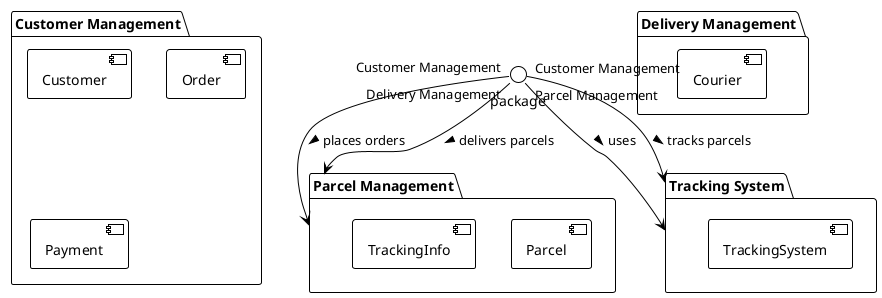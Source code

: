 @startuml CourierManagementSystem
!theme plain

package "Customer Management" {
    [Customer]
    [Order]
    [Payment]
}

package "Parcel Management" {
    [Parcel]
    [TrackingInfo]
}

package "Delivery Management" {
    [Courier]
}

package "Tracking System" {
    [TrackingSystem]
}

package "Parcel Management" --> "Tracking System" : uses >
package "Customer Management" --> "Parcel Management" : places orders >
package "Delivery Management" --> "Parcel Management" : delivers parcels >
package "Customer Management" --> "Tracking System" : tracks parcels >

@enduml
